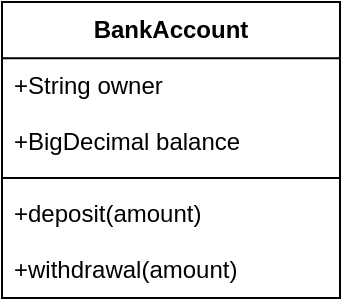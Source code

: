 <mxfile version="24.8.6">
  <diagram name="Page-1" id="Zq5gvRPObVZGE6qJXDpe">
    <mxGraphModel>
      <root>
        <mxCell id="0" />
        <mxCell id="1" parent="0" />
        <mxCell id="2" value="BankAccount" style="swimlane;fontStyle=1;align=center;verticalAlign=top;childLayout=stackLayout;horizontal=1;startSize=28.067;horizontalStack=0;resizeParent=1;resizeParentMax=0;resizeLast=0;collapsible=0;marginBottom=0;" vertex="1" parent="1">
          <mxGeometry x="8" y="8" width="169" height="148" as="geometry" />
        </mxCell>
        <mxCell id="3" value="+String owner" style="text;strokeColor=none;fillColor=none;align=left;verticalAlign=top;spacingLeft=4;spacingRight=4;overflow=hidden;rotatable=0;points=[[0,0.5],[1,0.5]];portConstraint=eastwest;" vertex="1" parent="2">
          <mxGeometry y="28" width="169" height="28" as="geometry" />
        </mxCell>
        <mxCell id="4" value="+BigDecimal balance" style="text;strokeColor=none;fillColor=none;align=left;verticalAlign=top;spacingLeft=4;spacingRight=4;overflow=hidden;rotatable=0;points=[[0,0.5],[1,0.5]];portConstraint=eastwest;" vertex="1" parent="2">
          <mxGeometry y="56" width="169" height="28" as="geometry" />
        </mxCell>
        <mxCell id="5" style="line;strokeWidth=1;fillColor=none;align=left;verticalAlign=middle;spacingTop=-1;spacingLeft=3;spacingRight=3;rotatable=0;labelPosition=right;points=[];portConstraint=eastwest;strokeColor=inherit;" vertex="1" parent="2">
          <mxGeometry y="84" width="169" height="8" as="geometry" />
        </mxCell>
        <mxCell id="6" value="+deposit(amount)" style="text;strokeColor=none;fillColor=none;align=left;verticalAlign=top;spacingLeft=4;spacingRight=4;overflow=hidden;rotatable=0;points=[[0,0.5],[1,0.5]];portConstraint=eastwest;" vertex="1" parent="2">
          <mxGeometry y="92" width="169" height="28" as="geometry" />
        </mxCell>
        <mxCell id="7" value="+withdrawal(amount)" style="text;strokeColor=none;fillColor=none;align=left;verticalAlign=top;spacingLeft=4;spacingRight=4;overflow=hidden;rotatable=0;points=[[0,0.5],[1,0.5]];portConstraint=eastwest;" vertex="1" parent="2">
          <mxGeometry y="120" width="169" height="28" as="geometry" />
        </mxCell>
      </root>
    </mxGraphModel>
  </diagram>
</mxfile>
